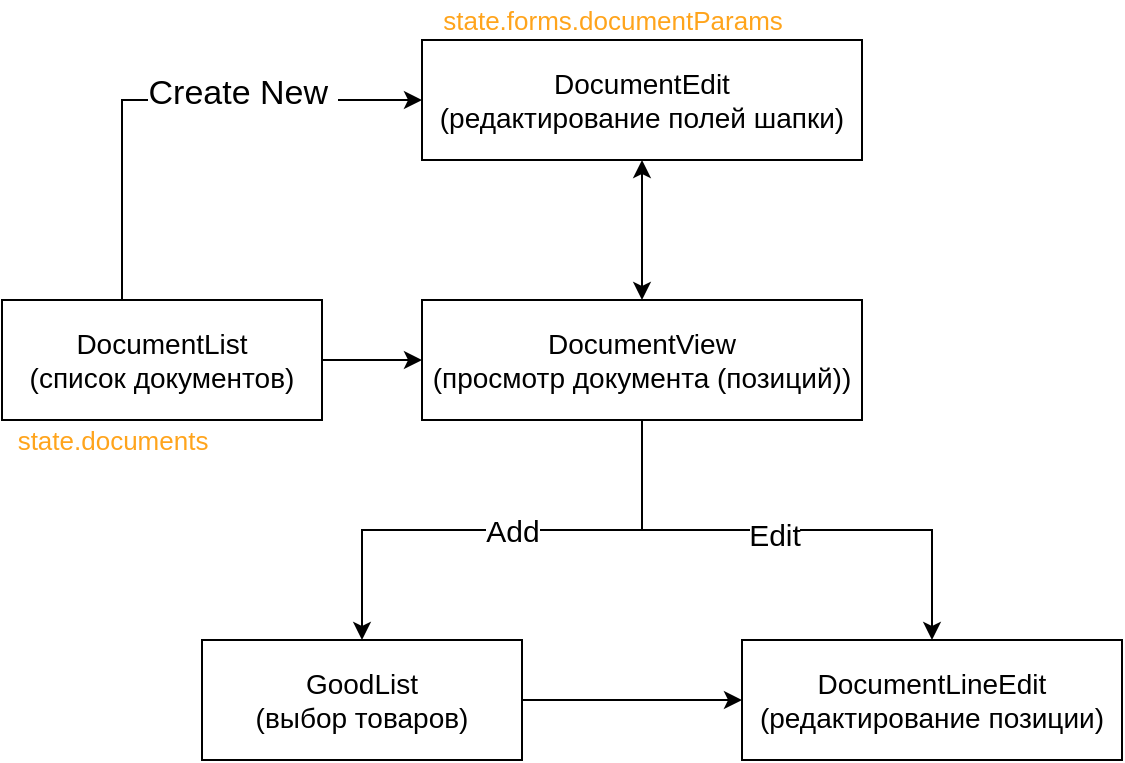 <mxfile version="13.1.3">
    <diagram id="6hGFLwfOUW9BJ-s0fimq" name="Page-1">
        <mxGraphModel dx="1039" dy="574" grid="1" gridSize="10" guides="1" tooltips="1" connect="1" arrows="1" fold="1" page="1" pageScale="1" pageWidth="827" pageHeight="1169" math="0" shadow="0">
            <root>
                <mxCell id="0"/>
                <mxCell id="1" parent="0"/>
                <mxCell id="6" style="edgeStyle=orthogonalEdgeStyle;rounded=0;orthogonalLoop=1;jettySize=auto;html=1;entryX=0;entryY=0.5;entryDx=0;entryDy=0;" parent="1" source="4" target="5" edge="1">
                    <mxGeometry relative="1" as="geometry"/>
                </mxCell>
                <mxCell id="4" value="&lt;span&gt;&lt;font&gt;&lt;span style=&quot;font-size: 14px&quot;&gt;DocumentList&lt;/span&gt;&lt;br&gt;&lt;span style=&quot;font-size: 14px&quot;&gt;(список документов)&lt;/span&gt;&lt;br&gt;&lt;/font&gt;&lt;/span&gt;" style="rounded=0;whiteSpace=wrap;html=1;" parent="1" vertex="1">
                    <mxGeometry x="40" y="200" width="160" height="60" as="geometry"/>
                </mxCell>
                <mxCell id="12" style="edgeStyle=orthogonalEdgeStyle;rounded=0;orthogonalLoop=1;jettySize=auto;html=1;exitX=0.5;exitY=1;exitDx=0;exitDy=0;entryX=0.5;entryY=0;entryDx=0;entryDy=0;" parent="1" source="5" target="10" edge="1">
                    <mxGeometry relative="1" as="geometry"/>
                </mxCell>
                <mxCell id="13" value="Add" style="edgeLabel;html=1;align=center;verticalAlign=middle;resizable=0;points=[];fontSize=15;" parent="12" vertex="1" connectable="0">
                    <mxGeometry x="-0.243" relative="1" as="geometry">
                        <mxPoint x="-26" as="offset"/>
                    </mxGeometry>
                </mxCell>
                <mxCell id="14" style="edgeStyle=orthogonalEdgeStyle;rounded=0;orthogonalLoop=1;jettySize=auto;html=1;exitX=0.5;exitY=1;exitDx=0;exitDy=0;entryX=0.5;entryY=0;entryDx=0;entryDy=0;" parent="1" source="5" target="9" edge="1">
                    <mxGeometry relative="1" as="geometry">
                        <mxPoint x="480" y="340" as="targetPoint"/>
                    </mxGeometry>
                </mxCell>
                <mxCell id="15" value="Edit" style="edgeLabel;html=1;align=center;verticalAlign=middle;resizable=0;points=[];fontSize=15;" parent="14" vertex="1" connectable="0">
                    <mxGeometry x="-0.2" y="-2" relative="1" as="geometry">
                        <mxPoint x="19" as="offset"/>
                    </mxGeometry>
                </mxCell>
                <mxCell id="5" value="&lt;span style=&quot;font-size: 14px&quot;&gt;Document&lt;/span&gt;&lt;span style=&quot;font-size: 14px&quot;&gt;View&lt;br&gt;(просмотр документа (позиций))&lt;br&gt;&lt;/span&gt;" style="rounded=0;whiteSpace=wrap;html=1;" parent="1" vertex="1">
                    <mxGeometry x="250" y="200" width="220" height="60" as="geometry"/>
                </mxCell>
                <mxCell id="8" style="edgeStyle=orthogonalEdgeStyle;rounded=0;orthogonalLoop=1;jettySize=auto;html=1;exitX=0.5;exitY=1;exitDx=0;exitDy=0;entryX=0.5;entryY=0;entryDx=0;entryDy=0;startArrow=classic;startFill=1;" parent="1" source="7" target="5" edge="1">
                    <mxGeometry relative="1" as="geometry"/>
                </mxCell>
                <mxCell id="7" value="&lt;span style=&quot;font-size: 14px&quot;&gt;DocumentEdit&lt;/span&gt;&lt;br&gt;&lt;span style=&quot;font-size: 14px&quot;&gt;(редактирование полей шапки)&lt;/span&gt;" style="rounded=0;whiteSpace=wrap;html=1;" parent="1" vertex="1">
                    <mxGeometry x="250" y="70" width="220" height="60" as="geometry"/>
                </mxCell>
                <mxCell id="9" value="&lt;span style=&quot;font-size: 14px&quot;&gt;DocumentLineEdit&lt;/span&gt;&lt;br&gt;&lt;span style=&quot;font-size: 14px&quot;&gt;(редактирование позиции)&lt;/span&gt;" style="rounded=0;whiteSpace=wrap;html=1;" parent="1" vertex="1">
                    <mxGeometry x="410" y="370" width="190" height="60" as="geometry"/>
                </mxCell>
                <mxCell id="16" style="edgeStyle=orthogonalEdgeStyle;rounded=0;orthogonalLoop=1;jettySize=auto;html=1;exitX=1;exitY=0.5;exitDx=0;exitDy=0;entryX=0;entryY=0.5;entryDx=0;entryDy=0;" parent="1" source="10" target="9" edge="1">
                    <mxGeometry relative="1" as="geometry"/>
                </mxCell>
                <mxCell id="10" value="&lt;span style=&quot;font-size: 14px&quot;&gt;GoodList&lt;br&gt;(выбор товаров)&lt;br&gt;&lt;/span&gt;" style="rounded=0;whiteSpace=wrap;html=1;" parent="1" vertex="1">
                    <mxGeometry x="140" y="370" width="160" height="60" as="geometry"/>
                </mxCell>
                <mxCell id="21" style="edgeStyle=orthogonalEdgeStyle;rounded=0;orthogonalLoop=1;jettySize=auto;html=1;entryX=0;entryY=0.5;entryDx=0;entryDy=0;fontSize=15;" parent="1" source="4" target="7" edge="1">
                    <mxGeometry relative="1" as="geometry">
                        <mxPoint x="110" y="200" as="sourcePoint"/>
                        <mxPoint x="200" y="110" as="targetPoint"/>
                        <Array as="points">
                            <mxPoint x="100" y="100"/>
                        </Array>
                    </mxGeometry>
                </mxCell>
                <mxCell id="22" value="Create New&amp;nbsp;" style="edgeLabel;html=1;align=center;verticalAlign=middle;resizable=0;points=[];fontSize=17;" parent="21" vertex="1" connectable="0">
                    <mxGeometry y="3" relative="1" as="geometry">
                        <mxPoint x="35" as="offset"/>
                    </mxGeometry>
                </mxCell>
                <mxCell id="23" value="&lt;font style=&quot;font-size: 13px&quot; color=&quot;#ffa41c&quot;&gt;state.documents&lt;/font&gt;" style="text;html=1;resizable=0;autosize=1;align=center;verticalAlign=middle;points=[];fillColor=none;strokeColor=none;rounded=0;" vertex="1" parent="1">
                    <mxGeometry x="40" y="260" width="110" height="20" as="geometry"/>
                </mxCell>
                <mxCell id="24" value="&lt;font style=&quot;font-size: 13px&quot; color=&quot;#ffa41c&quot;&gt;state.forms.documentParams&lt;/font&gt;" style="text;html=1;resizable=0;autosize=1;align=center;verticalAlign=middle;points=[];fillColor=none;strokeColor=none;rounded=0;" vertex="1" parent="1">
                    <mxGeometry x="250" y="50" width="190" height="20" as="geometry"/>
                </mxCell>
            </root>
        </mxGraphModel>
    </diagram>
</mxfile>
